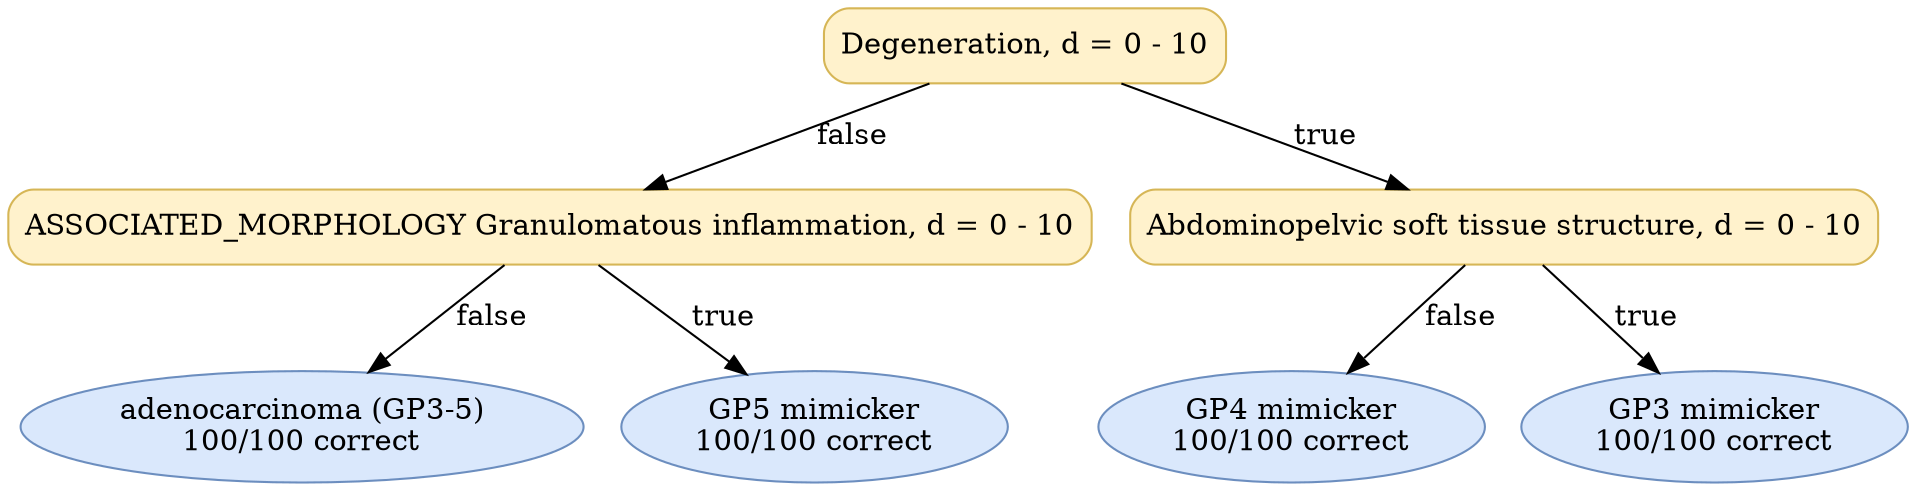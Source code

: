digraph "DT" {
fontname="Times-Roman";
label="";
node [fontname="Times-Roman"];
Node1 [color="#D6B656", fillcolor="#FFF2CC", label="Degeneration, d = 0 - 10", shape="box", style="rounded,filled"];
Node2 [color="#D6B656", fillcolor="#FFF2CC", label="ASSOCIATED_MORPHOLOGY Granulomatous inflammation, d = 0 - 10", shape="box", style="rounded,filled"];
Node3 [color="#6C8EBF", fillcolor="#DAE8FC", label=<adenocarcinoma (GP3-5)<br/>100/100 correct>, shape="ellipse", style="rounded,filled"];
Node4 [color="#6C8EBF", fillcolor="#DAE8FC", label=<GP5 mimicker<br/>100/100 correct>, shape="ellipse", style="rounded,filled"];
Node5 [color="#D6B656", fillcolor="#FFF2CC", label="Abdominopelvic soft tissue structure, d = 0 - 10", shape="box", style="rounded,filled"];
Node6 [color="#6C8EBF", fillcolor="#DAE8FC", label=<GP4 mimicker<br/>100/100 correct>, shape="ellipse", style="rounded,filled"];
Node7 [color="#6C8EBF", fillcolor="#DAE8FC", label=<GP3 mimicker<br/>100/100 correct>, shape="ellipse", style="rounded,filled"];
Node1 -> Node2  [key=0, label="false"];
Node1 -> Node5  [key=0, label="true"];
Node2 -> Node3  [key=0, label="false"];
Node2 -> Node4  [key=0, label="true"];
Node5 -> Node6  [key=0, label="false"];
Node5 -> Node7  [key=0, label="true"];
}
